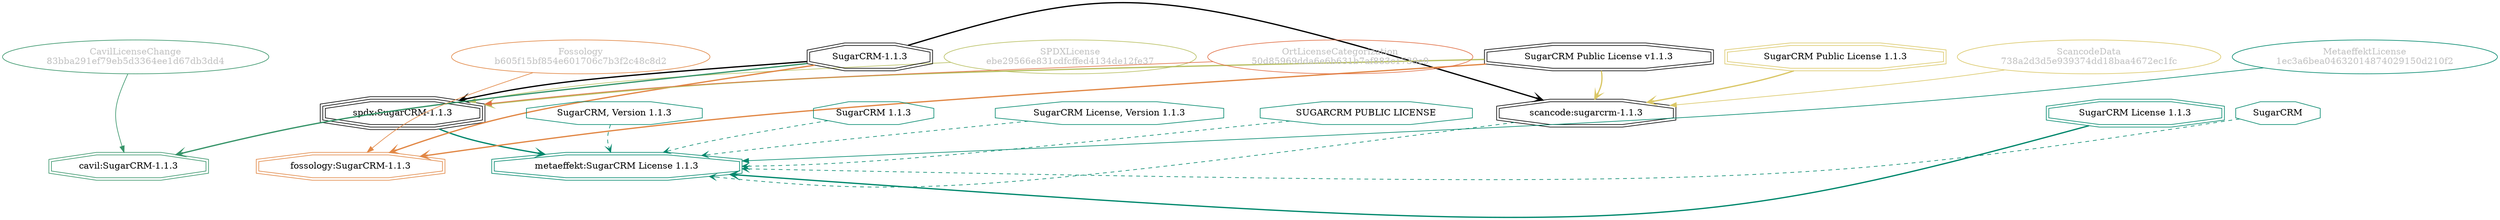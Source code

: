 strict digraph {
    node [shape=box];
    graph [splines=curved];
    4034 [label="SPDXLicense\nebe29566e831cdfcffed4134de12fe37"
         ,fontcolor=gray
         ,color="#b8bf62"
         ,fillcolor="beige;1"
         ,shape=ellipse];
    4035 [label="spdx:SugarCRM-1.1.3"
         ,shape=tripleoctagon];
    4036 [label="SugarCRM-1.1.3"
         ,shape=doubleoctagon];
    4037 [label="SugarCRM Public License v1.1.3"
         ,shape=doubleoctagon];
    23811 [label="ScancodeData\n738a2d3d5e939374dd18baa4672ec1fc"
          ,fontcolor=gray
          ,color="#dac767"
          ,fillcolor="beige;1"
          ,shape=ellipse];
    23812 [label="scancode:sugarcrm-1.1.3"
          ,shape=doubleoctagon];
    23813 [label="SugarCRM Public License 1.1.3"
          ,color="#dac767"
          ,shape=doubleoctagon];
    26602 [label="Fossology\nb605f15bf854e601706c7b3f2c48c8d2"
          ,fontcolor=gray
          ,color="#e18745"
          ,fillcolor="beige;1"
          ,shape=ellipse];
    26603 [label="fossology:SugarCRM-1.1.3"
          ,color="#e18745"
          ,shape=doubleoctagon];
    35220 [label="OrtLicenseCategorization\n50d85969dda6e6b631b7af883c1739e9"
          ,fontcolor=gray
          ,color="#e06f45"
          ,fillcolor="beige;1"
          ,shape=ellipse];
    37520 [label="CavilLicenseChange\n83bba291ef79eb5d3364ee1d67db3dd4"
          ,fontcolor=gray
          ,color="#379469"
          ,fillcolor="beige;1"
          ,shape=ellipse];
    37521 [label="cavil:SugarCRM-1.1.3"
          ,color="#379469"
          ,shape=doubleoctagon];
    48190 [label="MetaeffektLicense\n1ec3a6bea04632014874029150d210f2"
          ,fontcolor=gray
          ,color="#00876c"
          ,fillcolor="beige;1"
          ,shape=ellipse];
    48191 [label="metaeffekt:SugarCRM License 1.1.3"
          ,color="#00876c"
          ,shape=doubleoctagon];
    48192 [label="SugarCRM License 1.1.3"
          ,color="#00876c"
          ,shape=doubleoctagon];
    48193 [label=SugarCRM
          ,color="#00876c"
          ,shape=octagon];
    48194 [label="SugarCRM, Version 1.1.3"
          ,color="#00876c"
          ,shape=octagon];
    48195 [label="SugarCRM 1.1.3"
          ,color="#00876c"
          ,shape=octagon];
    48196 [label="SugarCRM License, Version 1.1.3"
          ,color="#00876c"
          ,shape=octagon];
    48197 [label="SUGARCRM PUBLIC LICENSE"
          ,color="#00876c"
          ,shape=octagon];
    4034 -> 4035 [weight=0.5
                 ,color="#b8bf62"];
    4035 -> 48191 [style=bold
                  ,arrowhead=vee
                  ,weight=0.7
                  ,color="#00876c"];
    4036 -> 4035 [style=bold
                 ,arrowhead=vee
                 ,weight=0.7];
    4036 -> 23812 [style=bold
                  ,arrowhead=vee
                  ,weight=0.7];
    4036 -> 26603 [style=bold
                  ,arrowhead=vee
                  ,weight=0.7
                  ,color="#e18745"];
    4036 -> 37521 [style=bold
                  ,arrowhead=vee
                  ,weight=0.7
                  ,color="#379469"];
    4036 -> 37521 [style=bold
                  ,arrowhead=vee
                  ,weight=0.7
                  ,color="#379469"];
    4037 -> 4035 [style=bold
                 ,arrowhead=vee
                 ,weight=0.7
                 ,color="#b8bf62"];
    4037 -> 23812 [style=bold
                  ,arrowhead=vee
                  ,weight=0.7
                  ,color="#dac767"];
    4037 -> 26603 [style=bold
                  ,arrowhead=vee
                  ,weight=0.7
                  ,color="#e18745"];
    23811 -> 23812 [weight=0.5
                   ,color="#dac767"];
    23812 -> 48191 [style=dashed
                   ,arrowhead=vee
                   ,weight=0.5
                   ,color="#00876c"];
    23813 -> 23812 [style=bold
                   ,arrowhead=vee
                   ,weight=0.7
                   ,color="#dac767"];
    26602 -> 26603 [weight=0.5
                   ,color="#e18745"];
    35220 -> 4035 [weight=0.5
                  ,color="#e06f45"];
    37520 -> 37521 [weight=0.5
                   ,color="#379469"];
    48190 -> 48191 [weight=0.5
                   ,color="#00876c"];
    48192 -> 48191 [style=bold
                   ,arrowhead=vee
                   ,weight=0.7
                   ,color="#00876c"];
    48192 -> 48191 [style=bold
                   ,arrowhead=vee
                   ,weight=0.7
                   ,color="#00876c"];
    48193 -> 48191 [style=dashed
                   ,arrowhead=vee
                   ,weight=0.5
                   ,color="#00876c"];
    48194 -> 48191 [style=dashed
                   ,arrowhead=vee
                   ,weight=0.5
                   ,color="#00876c"];
    48195 -> 48191 [style=dashed
                   ,arrowhead=vee
                   ,weight=0.5
                   ,color="#00876c"];
    48196 -> 48191 [style=dashed
                   ,arrowhead=vee
                   ,weight=0.5
                   ,color="#00876c"];
    48197 -> 48191 [style=dashed
                   ,arrowhead=vee
                   ,weight=0.5
                   ,color="#00876c"];
}
